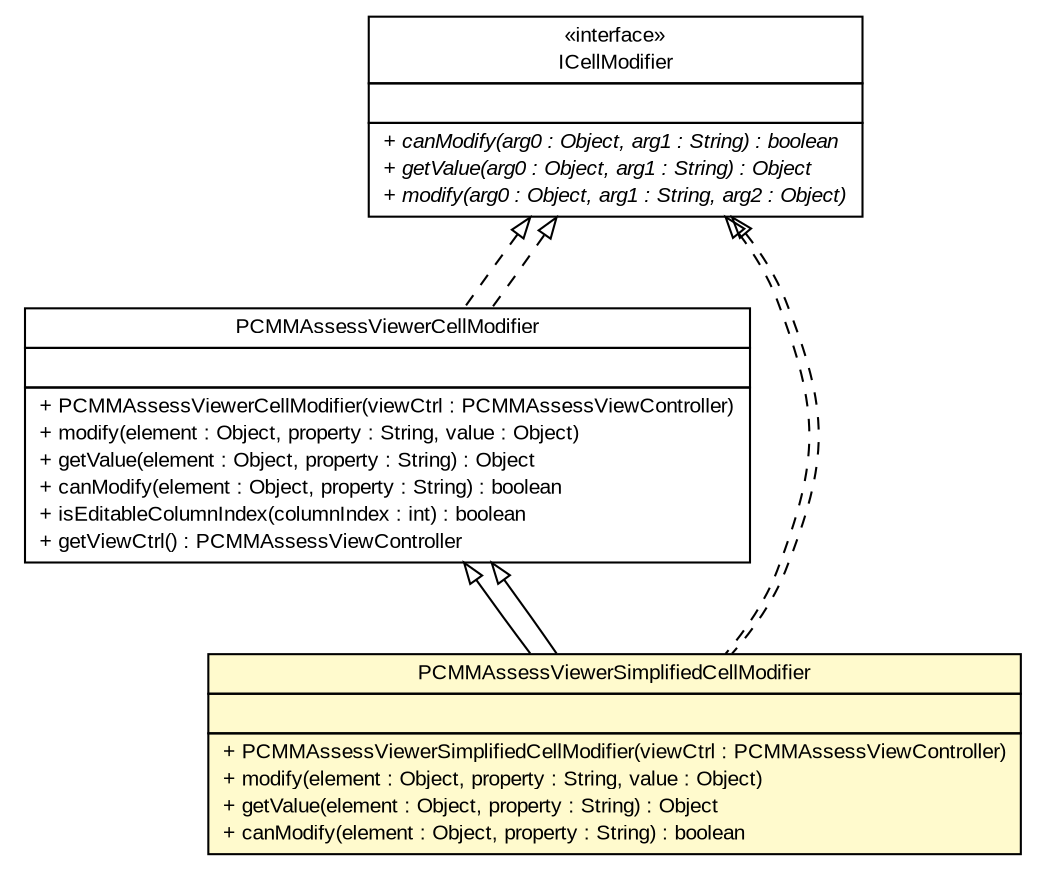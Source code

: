 #!/usr/local/bin/dot
#
# Class diagram 
# Generated by UMLGraph version R5_6-24-gf6e263 (http://www.umlgraph.org/)
#

digraph G {
	edge [fontname="arial",fontsize=10,labelfontname="arial",labelfontsize=10];
	node [fontname="arial",fontsize=10,shape=plaintext];
	nodesep=0.25;
	ranksep=0.5;
	// gov.sandia.cf.parts.ui.pcmm.editors.PCMMAssessViewerCellModifier
	c256495 [label=<<table title="gov.sandia.cf.parts.ui.pcmm.editors.PCMMAssessViewerCellModifier" border="0" cellborder="1" cellspacing="0" cellpadding="2" port="p" href="./PCMMAssessViewerCellModifier.html">
		<tr><td><table border="0" cellspacing="0" cellpadding="1">
<tr><td align="center" balign="center"> PCMMAssessViewerCellModifier </td></tr>
		</table></td></tr>
		<tr><td><table border="0" cellspacing="0" cellpadding="1">
<tr><td align="left" balign="left">  </td></tr>
		</table></td></tr>
		<tr><td><table border="0" cellspacing="0" cellpadding="1">
<tr><td align="left" balign="left"> + PCMMAssessViewerCellModifier(viewCtrl : PCMMAssessViewController) </td></tr>
<tr><td align="left" balign="left"> + modify(element : Object, property : String, value : Object) </td></tr>
<tr><td align="left" balign="left"> + getValue(element : Object, property : String) : Object </td></tr>
<tr><td align="left" balign="left"> + canModify(element : Object, property : String) : boolean </td></tr>
<tr><td align="left" balign="left"> + isEditableColumnIndex(columnIndex : int) : boolean </td></tr>
<tr><td align="left" balign="left"> + getViewCtrl() : PCMMAssessViewController </td></tr>
		</table></td></tr>
		</table>>, URL="./PCMMAssessViewerCellModifier.html", fontname="arial", fontcolor="black", fontsize=10.0];
	// gov.sandia.cf.parts.ui.pcmm.editors.PCMMAssessViewerSimplifiedCellModifier
	c256496 [label=<<table title="gov.sandia.cf.parts.ui.pcmm.editors.PCMMAssessViewerSimplifiedCellModifier" border="0" cellborder="1" cellspacing="0" cellpadding="2" port="p" bgcolor="lemonChiffon" href="./PCMMAssessViewerSimplifiedCellModifier.html">
		<tr><td><table border="0" cellspacing="0" cellpadding="1">
<tr><td align="center" balign="center"> PCMMAssessViewerSimplifiedCellModifier </td></tr>
		</table></td></tr>
		<tr><td><table border="0" cellspacing="0" cellpadding="1">
<tr><td align="left" balign="left">  </td></tr>
		</table></td></tr>
		<tr><td><table border="0" cellspacing="0" cellpadding="1">
<tr><td align="left" balign="left"> + PCMMAssessViewerSimplifiedCellModifier(viewCtrl : PCMMAssessViewController) </td></tr>
<tr><td align="left" balign="left"> + modify(element : Object, property : String, value : Object) </td></tr>
<tr><td align="left" balign="left"> + getValue(element : Object, property : String) : Object </td></tr>
<tr><td align="left" balign="left"> + canModify(element : Object, property : String) : boolean </td></tr>
		</table></td></tr>
		</table>>, URL="./PCMMAssessViewerSimplifiedCellModifier.html", fontname="arial", fontcolor="black", fontsize=10.0];
	//gov.sandia.cf.parts.ui.pcmm.editors.PCMMAssessViewerCellModifier implements org.eclipse.jface.viewers.ICellModifier
	c256681:p -> c256495:p [dir=back,arrowtail=empty,style=dashed];
	//gov.sandia.cf.parts.ui.pcmm.editors.PCMMAssessViewerSimplifiedCellModifier extends gov.sandia.cf.parts.ui.pcmm.editors.PCMMAssessViewerCellModifier
	c256495:p -> c256496:p [dir=back,arrowtail=empty];
	//gov.sandia.cf.parts.ui.pcmm.editors.PCMMAssessViewerSimplifiedCellModifier implements org.eclipse.jface.viewers.ICellModifier
	c256681:p -> c256496:p [dir=back,arrowtail=empty,style=dashed];
	//gov.sandia.cf.parts.ui.pcmm.editors.PCMMAssessViewerSimplifiedCellModifier extends gov.sandia.cf.parts.ui.pcmm.editors.PCMMAssessViewerCellModifier
	c256495:p -> c256496:p [dir=back,arrowtail=empty];
	//gov.sandia.cf.parts.ui.pcmm.editors.PCMMAssessViewerSimplifiedCellModifier implements org.eclipse.jface.viewers.ICellModifier
	c256681:p -> c256496:p [dir=back,arrowtail=empty,style=dashed];
	//gov.sandia.cf.parts.ui.pcmm.editors.PCMMAssessViewerCellModifier implements org.eclipse.jface.viewers.ICellModifier
	c256681:p -> c256495:p [dir=back,arrowtail=empty,style=dashed];
	// org.eclipse.jface.viewers.ICellModifier
	c256681 [label=<<table title="org.eclipse.jface.viewers.ICellModifier" border="0" cellborder="1" cellspacing="0" cellpadding="2" port="p" href="http://java.sun.com/j2se/1.4.2/docs/api/org/eclipse/jface/viewers/ICellModifier.html">
		<tr><td><table border="0" cellspacing="0" cellpadding="1">
<tr><td align="center" balign="center"> &#171;interface&#187; </td></tr>
<tr><td align="center" balign="center"> ICellModifier </td></tr>
		</table></td></tr>
		<tr><td><table border="0" cellspacing="0" cellpadding="1">
<tr><td align="left" balign="left">  </td></tr>
		</table></td></tr>
		<tr><td><table border="0" cellspacing="0" cellpadding="1">
<tr><td align="left" balign="left"><font face="arial italic" point-size="10.0"> + canModify(arg0 : Object, arg1 : String) : boolean </font></td></tr>
<tr><td align="left" balign="left"><font face="arial italic" point-size="10.0"> + getValue(arg0 : Object, arg1 : String) : Object </font></td></tr>
<tr><td align="left" balign="left"><font face="arial italic" point-size="10.0"> + modify(arg0 : Object, arg1 : String, arg2 : Object) </font></td></tr>
		</table></td></tr>
		</table>>, URL="http://java.sun.com/j2se/1.4.2/docs/api/org/eclipse/jface/viewers/ICellModifier.html", fontname="arial", fontcolor="black", fontsize=10.0];
}

